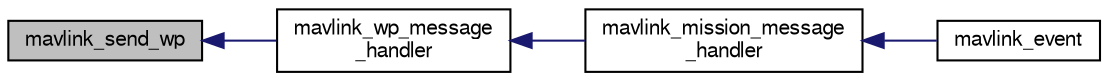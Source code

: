digraph "mavlink_send_wp"
{
  edge [fontname="FreeSans",fontsize="10",labelfontname="FreeSans",labelfontsize="10"];
  node [fontname="FreeSans",fontsize="10",shape=record];
  rankdir="LR";
  Node1 [label="mavlink_send_wp",height=0.2,width=0.4,color="black", fillcolor="grey75", style="filled", fontcolor="black"];
  Node1 -> Node2 [dir="back",color="midnightblue",fontsize="10",style="solid",fontname="FreeSans"];
  Node2 [label="mavlink_wp_message\l_handler",height=0.2,width=0.4,color="black", fillcolor="white", style="filled",URL="$datalink_2missionlib_2waypoints_8h.html#a632dcb46c33f5cf3726652ee477ff9bc"];
  Node2 -> Node3 [dir="back",color="midnightblue",fontsize="10",style="solid",fontname="FreeSans"];
  Node3 [label="mavlink_mission_message\l_handler",height=0.2,width=0.4,color="black", fillcolor="white", style="filled",URL="$mission__manager_8h.html#a68ddd91a505c2317c818d632a2009304"];
  Node3 -> Node4 [dir="back",color="midnightblue",fontsize="10",style="solid",fontname="FreeSans"];
  Node4 [label="mavlink_event",height=0.2,width=0.4,color="black", fillcolor="white", style="filled",URL="$mavlink_8h.html#aca06c0aea877a0d9c57a5e16cee711d7",tooltip="Event MAVLink calls. "];
}
